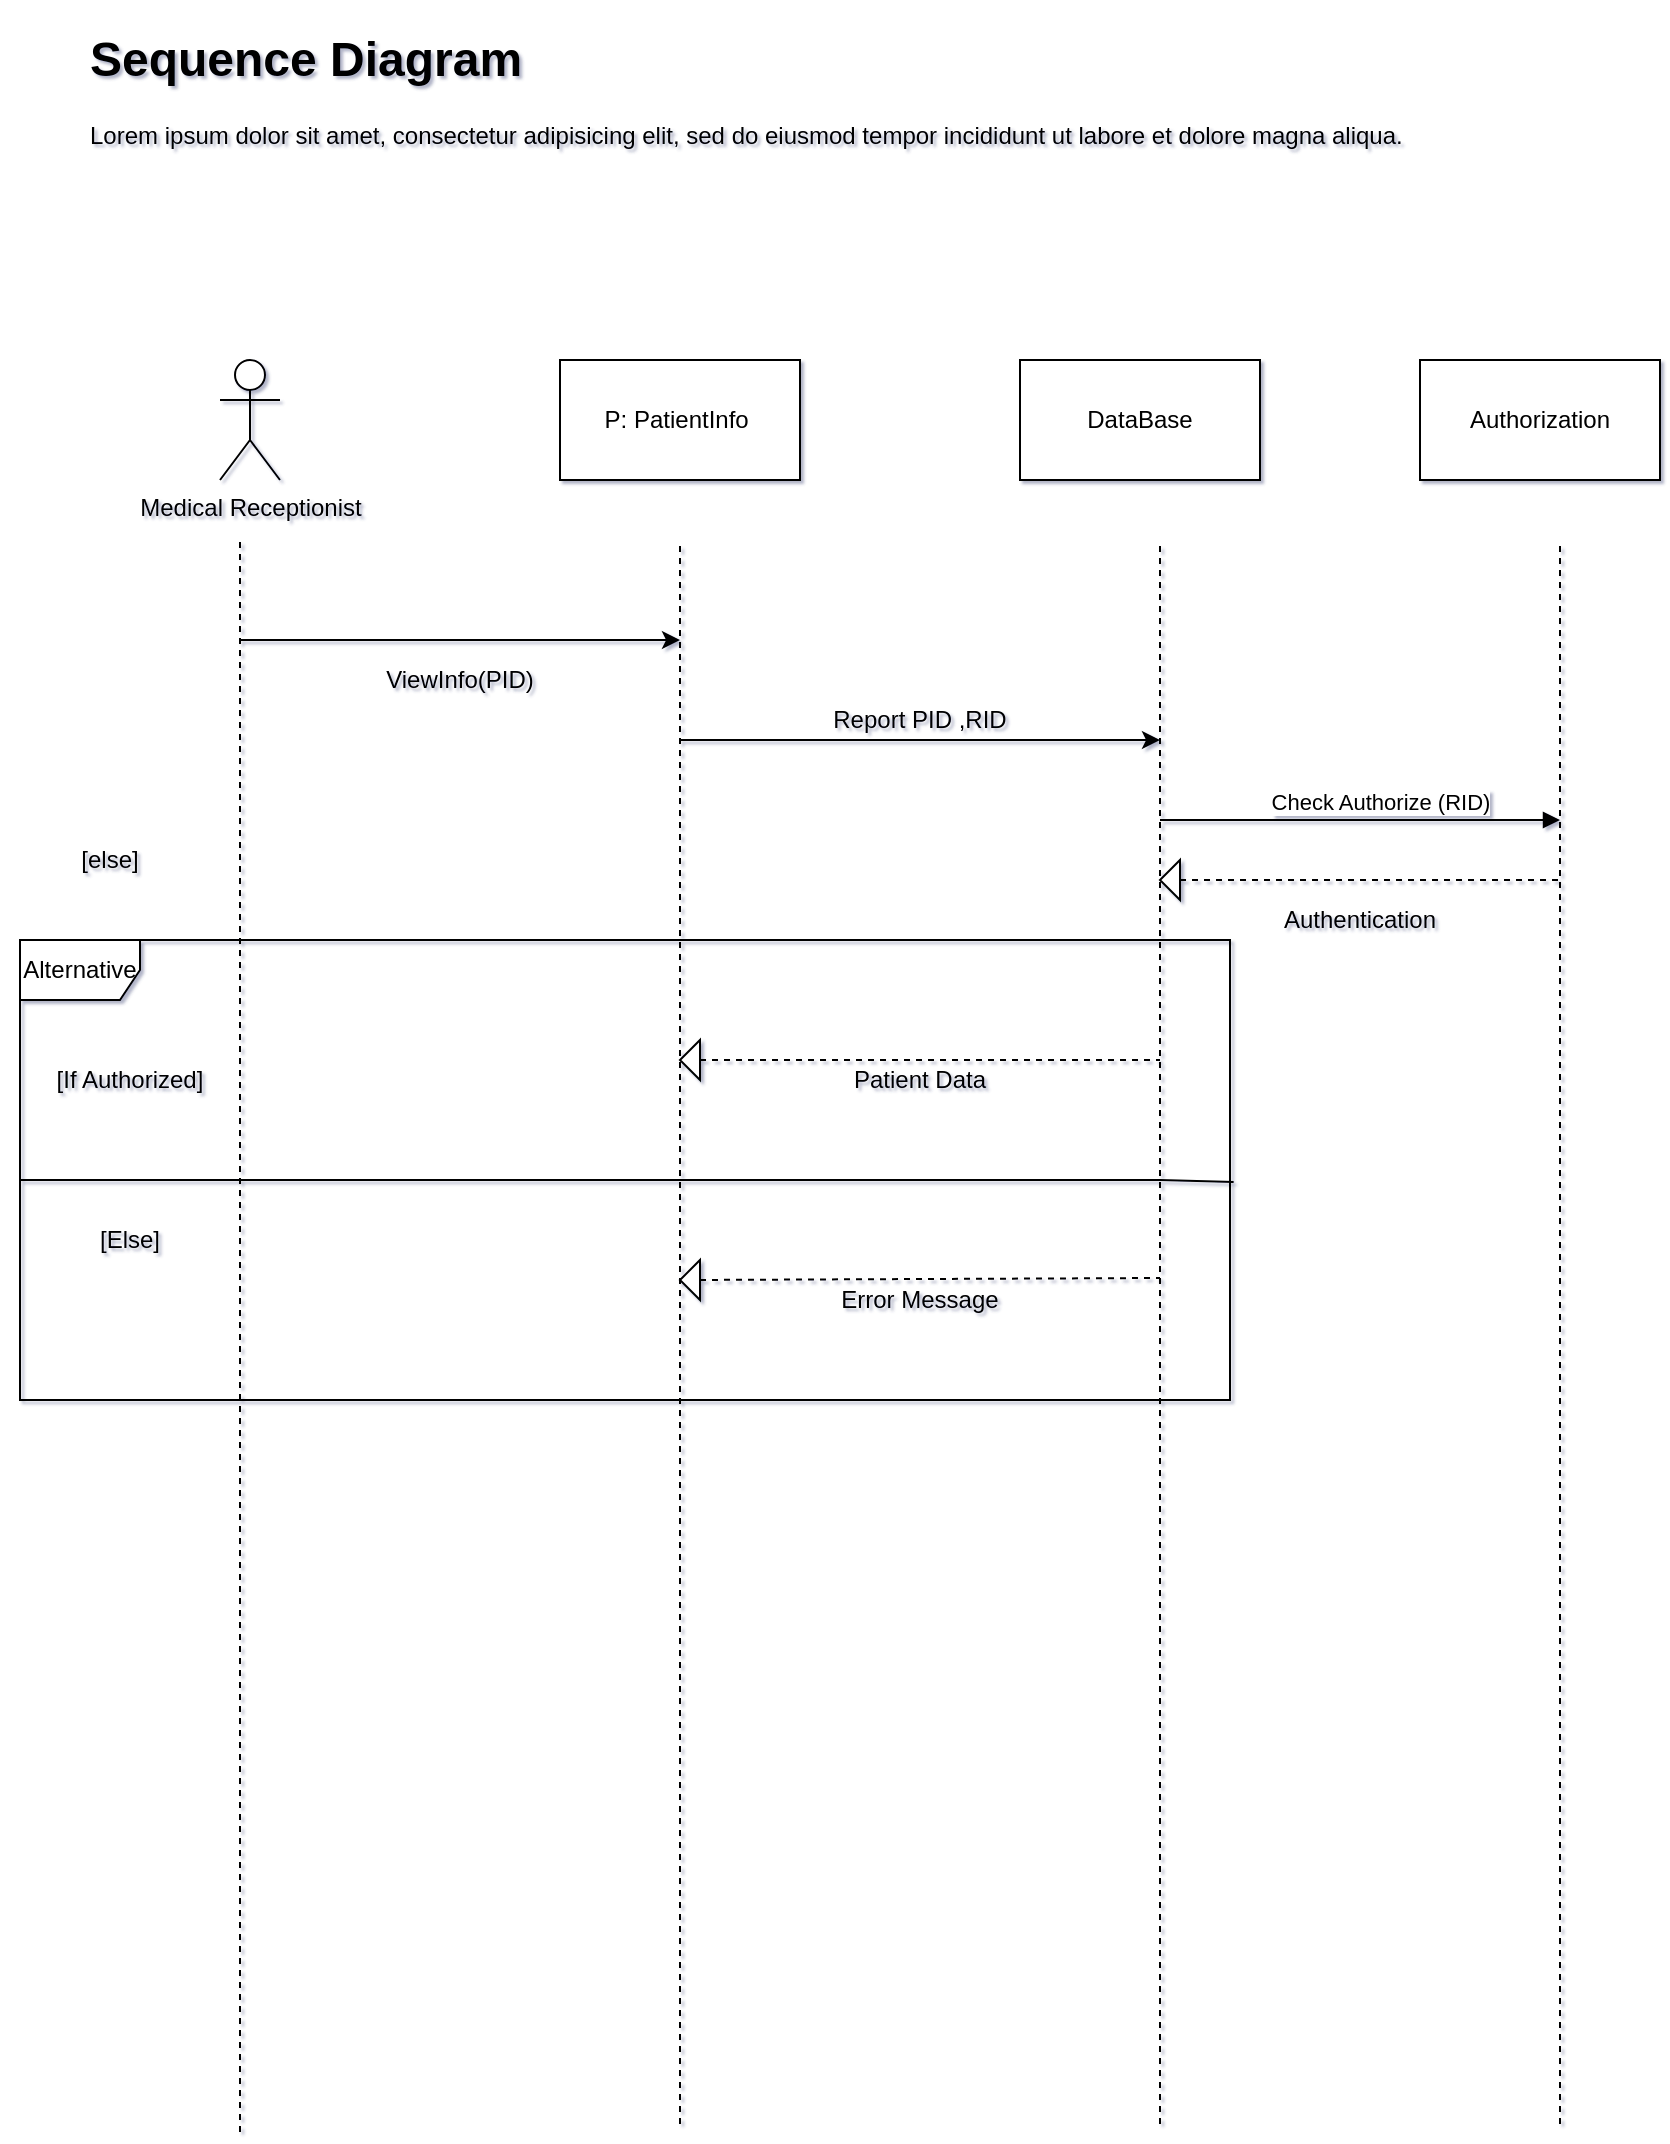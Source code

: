 <mxfile version="13.5.4" type="github">
  <diagram id="3qBRd1gVlwZAsoEKYXhL" name="Page-1">
    <mxGraphModel dx="1422" dy="794" grid="1" gridSize="10" guides="1" tooltips="1" connect="1" arrows="1" fold="1" page="1" pageScale="1" pageWidth="850" pageHeight="1100" background="none" math="0" shadow="1">
      <root>
        <mxCell id="0" />
        <mxCell id="1" parent="0" />
        <mxCell id="xJ2xehB1AI7LfLYREDJW-62" value="Alternative" style="shape=umlFrame;whiteSpace=wrap;html=1;" vertex="1" parent="1">
          <mxGeometry x="10" y="500" width="605" height="230" as="geometry" />
        </mxCell>
        <mxCell id="xJ2xehB1AI7LfLYREDJW-1" value="&lt;h1&gt;Sequence Diagram&lt;/h1&gt;&lt;p&gt;Lorem ipsum dolor sit amet, consectetur adipisicing elit, sed do eiusmod tempor incididunt ut labore et dolore magna aliqua.&lt;/p&gt;" style="text;html=1;strokeColor=none;fillColor=none;spacing=5;spacingTop=-20;whiteSpace=wrap;overflow=hidden;" vertex="1" parent="1">
          <mxGeometry x="40" y="40" width="760" height="120" as="geometry" />
        </mxCell>
        <mxCell id="xJ2xehB1AI7LfLYREDJW-2" value="Medical Receptionist" style="shape=umlActor;verticalLabelPosition=bottom;verticalAlign=top;html=1;outlineConnect=0;" vertex="1" parent="1">
          <mxGeometry x="110" y="210" width="30" height="60" as="geometry" />
        </mxCell>
        <mxCell id="xJ2xehB1AI7LfLYREDJW-3" value="" style="endArrow=none;dashed=1;html=1;" edge="1" parent="1">
          <mxGeometry width="50" height="50" relative="1" as="geometry">
            <mxPoint x="120" y="1096" as="sourcePoint" />
            <mxPoint x="120" y="300" as="targetPoint" />
          </mxGeometry>
        </mxCell>
        <mxCell id="xJ2xehB1AI7LfLYREDJW-4" value="P: PatientInfo&amp;nbsp;" style="whiteSpace=wrap;html=1;" vertex="1" parent="1">
          <mxGeometry x="280" y="210" width="120" height="60" as="geometry" />
        </mxCell>
        <mxCell id="xJ2xehB1AI7LfLYREDJW-5" value="" style="endArrow=none;dashed=1;html=1;" edge="1" parent="1">
          <mxGeometry width="50" height="50" relative="1" as="geometry">
            <mxPoint x="340" y="1092" as="sourcePoint" />
            <mxPoint x="340" y="300" as="targetPoint" />
          </mxGeometry>
        </mxCell>
        <mxCell id="xJ2xehB1AI7LfLYREDJW-6" value="" style="endArrow=classic;html=1;" edge="1" parent="1">
          <mxGeometry width="50" height="50" relative="1" as="geometry">
            <mxPoint x="120" y="350" as="sourcePoint" />
            <mxPoint x="340" y="350" as="targetPoint" />
          </mxGeometry>
        </mxCell>
        <mxCell id="xJ2xehB1AI7LfLYREDJW-9" value="ViewInfo(PID)" style="text;html=1;strokeColor=none;fillColor=none;align=center;verticalAlign=middle;whiteSpace=wrap;" vertex="1" parent="1">
          <mxGeometry x="210" y="360" width="40" height="20" as="geometry" />
        </mxCell>
        <mxCell id="xJ2xehB1AI7LfLYREDJW-11" value="Report PID ,RID" style="text;html=1;strokeColor=none;fillColor=none;align=center;verticalAlign=middle;whiteSpace=wrap;" vertex="1" parent="1">
          <mxGeometry x="390" y="380" width="140" height="20" as="geometry" />
        </mxCell>
        <mxCell id="xJ2xehB1AI7LfLYREDJW-12" value="" style="endArrow=none;dashed=1;html=1;" edge="1" parent="1">
          <mxGeometry width="50" height="50" relative="1" as="geometry">
            <mxPoint x="580" y="1092" as="sourcePoint" />
            <mxPoint x="580" y="300" as="targetPoint" />
          </mxGeometry>
        </mxCell>
        <mxCell id="xJ2xehB1AI7LfLYREDJW-13" value="DataBase" style="whiteSpace=wrap;html=1;" vertex="1" parent="1">
          <mxGeometry x="510" y="210" width="120" height="60" as="geometry" />
        </mxCell>
        <mxCell id="xJ2xehB1AI7LfLYREDJW-14" value="" style="endArrow=classic;html=1;" edge="1" parent="1">
          <mxGeometry width="50" height="50" relative="1" as="geometry">
            <mxPoint x="340" y="400" as="sourcePoint" />
            <mxPoint x="580" y="400" as="targetPoint" />
          </mxGeometry>
        </mxCell>
        <mxCell id="xJ2xehB1AI7LfLYREDJW-15" value="" style="endArrow=none;dashed=1;html=1;" edge="1" parent="1">
          <mxGeometry width="50" height="50" relative="1" as="geometry">
            <mxPoint x="350" y="560" as="sourcePoint" />
            <mxPoint x="580" y="560" as="targetPoint" />
          </mxGeometry>
        </mxCell>
        <mxCell id="xJ2xehB1AI7LfLYREDJW-16" value="Patient Data" style="text;html=1;strokeColor=none;fillColor=none;align=center;verticalAlign=middle;whiteSpace=wrap;" vertex="1" parent="1">
          <mxGeometry x="410" y="560" width="100" height="20" as="geometry" />
        </mxCell>
        <mxCell id="xJ2xehB1AI7LfLYREDJW-17" value="" style="triangle;whiteSpace=wrap;html=1;direction=west;" vertex="1" parent="1">
          <mxGeometry x="340" y="550" width="10" height="20" as="geometry" />
        </mxCell>
        <mxCell id="xJ2xehB1AI7LfLYREDJW-19" value="[If Authorized]" style="text;html=1;strokeColor=none;fillColor=none;align=center;verticalAlign=middle;whiteSpace=wrap;" vertex="1" parent="1">
          <mxGeometry x="10" y="560" width="110" height="20" as="geometry" />
        </mxCell>
        <mxCell id="xJ2xehB1AI7LfLYREDJW-20" value="[else]" style="text;html=1;strokeColor=none;fillColor=none;align=center;verticalAlign=middle;whiteSpace=wrap;" vertex="1" parent="1">
          <mxGeometry y="450" width="110" height="20" as="geometry" />
        </mxCell>
        <mxCell id="xJ2xehB1AI7LfLYREDJW-21" value="" style="endArrow=none;dashed=1;html=1;" edge="1" parent="1" source="xJ2xehB1AI7LfLYREDJW-23">
          <mxGeometry width="50" height="50" relative="1" as="geometry">
            <mxPoint x="350" y="630" as="sourcePoint" />
            <mxPoint x="580" y="669" as="targetPoint" />
          </mxGeometry>
        </mxCell>
        <mxCell id="xJ2xehB1AI7LfLYREDJW-22" value="Error Message" style="text;html=1;strokeColor=none;fillColor=none;align=center;verticalAlign=middle;whiteSpace=wrap;" vertex="1" parent="1">
          <mxGeometry x="410" y="670" width="100" height="20" as="geometry" />
        </mxCell>
        <mxCell id="xJ2xehB1AI7LfLYREDJW-53" value="" style="endArrow=none;dashed=1;html=1;" edge="1" parent="1">
          <mxGeometry width="50" height="50" relative="1" as="geometry">
            <mxPoint x="780" y="1092" as="sourcePoint" />
            <mxPoint x="780" y="300" as="targetPoint" />
          </mxGeometry>
        </mxCell>
        <mxCell id="xJ2xehB1AI7LfLYREDJW-54" value="Authorization" style="whiteSpace=wrap;html=1;" vertex="1" parent="1">
          <mxGeometry x="710" y="210" width="120" height="60" as="geometry" />
        </mxCell>
        <mxCell id="xJ2xehB1AI7LfLYREDJW-55" value="Check Authorize (RID)" style="html=1;verticalAlign=bottom;endArrow=block;" edge="1" parent="1">
          <mxGeometry x="0.1" width="80" relative="1" as="geometry">
            <mxPoint x="580" y="440" as="sourcePoint" />
            <mxPoint x="780" y="440" as="targetPoint" />
            <mxPoint as="offset" />
          </mxGeometry>
        </mxCell>
        <mxCell id="xJ2xehB1AI7LfLYREDJW-56" value="" style="endArrow=none;dashed=1;html=1;" edge="1" parent="1" source="xJ2xehB1AI7LfLYREDJW-57">
          <mxGeometry width="50" height="50" relative="1" as="geometry">
            <mxPoint x="580" y="470" as="sourcePoint" />
            <mxPoint x="780" y="470" as="targetPoint" />
          </mxGeometry>
        </mxCell>
        <mxCell id="xJ2xehB1AI7LfLYREDJW-57" value="" style="triangle;whiteSpace=wrap;html=1;direction=west;" vertex="1" parent="1">
          <mxGeometry x="580" y="460" width="10" height="20" as="geometry" />
        </mxCell>
        <mxCell id="xJ2xehB1AI7LfLYREDJW-60" value="" style="endArrow=none;dashed=1;html=1;" edge="1" parent="1" target="xJ2xehB1AI7LfLYREDJW-57">
          <mxGeometry width="50" height="50" relative="1" as="geometry">
            <mxPoint x="580" y="470" as="sourcePoint" />
            <mxPoint x="780" y="470" as="targetPoint" />
          </mxGeometry>
        </mxCell>
        <mxCell id="xJ2xehB1AI7LfLYREDJW-61" value="Authentication" style="text;html=1;strokeColor=none;fillColor=none;align=center;verticalAlign=middle;whiteSpace=wrap;rounded=0;" vertex="1" parent="1">
          <mxGeometry x="660" y="480" width="40" height="20" as="geometry" />
        </mxCell>
        <mxCell id="xJ2xehB1AI7LfLYREDJW-23" value="" style="triangle;whiteSpace=wrap;html=1;direction=west;" vertex="1" parent="1">
          <mxGeometry x="340" y="660" width="10" height="20" as="geometry" />
        </mxCell>
        <mxCell id="xJ2xehB1AI7LfLYREDJW-68" value="[Else]" style="text;html=1;strokeColor=none;fillColor=none;align=center;verticalAlign=middle;whiteSpace=wrap;" vertex="1" parent="1">
          <mxGeometry x="10" y="640" width="110" height="20" as="geometry" />
        </mxCell>
        <mxCell id="xJ2xehB1AI7LfLYREDJW-71" value="" style="endArrow=none;html=1;" edge="1" parent="1">
          <mxGeometry width="50" height="50" relative="1" as="geometry">
            <mxPoint x="10" y="620" as="sourcePoint" />
            <mxPoint x="120" y="620" as="targetPoint" />
          </mxGeometry>
        </mxCell>
        <mxCell id="xJ2xehB1AI7LfLYREDJW-72" value="" style="endArrow=none;html=1;" edge="1" parent="1">
          <mxGeometry width="50" height="50" relative="1" as="geometry">
            <mxPoint x="120" y="620" as="sourcePoint" />
            <mxPoint x="340" y="620" as="targetPoint" />
          </mxGeometry>
        </mxCell>
        <mxCell id="xJ2xehB1AI7LfLYREDJW-73" value="" style="endArrow=none;html=1;" edge="1" parent="1">
          <mxGeometry width="50" height="50" relative="1" as="geometry">
            <mxPoint x="340" y="620" as="sourcePoint" />
            <mxPoint x="580" y="620" as="targetPoint" />
          </mxGeometry>
        </mxCell>
        <mxCell id="xJ2xehB1AI7LfLYREDJW-74" value="" style="endArrow=none;html=1;entryX=1.003;entryY=0.526;entryDx=0;entryDy=0;entryPerimeter=0;" edge="1" parent="1" target="xJ2xehB1AI7LfLYREDJW-62">
          <mxGeometry width="50" height="50" relative="1" as="geometry">
            <mxPoint x="580" y="620" as="sourcePoint" />
            <mxPoint x="590" y="630" as="targetPoint" />
          </mxGeometry>
        </mxCell>
      </root>
    </mxGraphModel>
  </diagram>
</mxfile>
